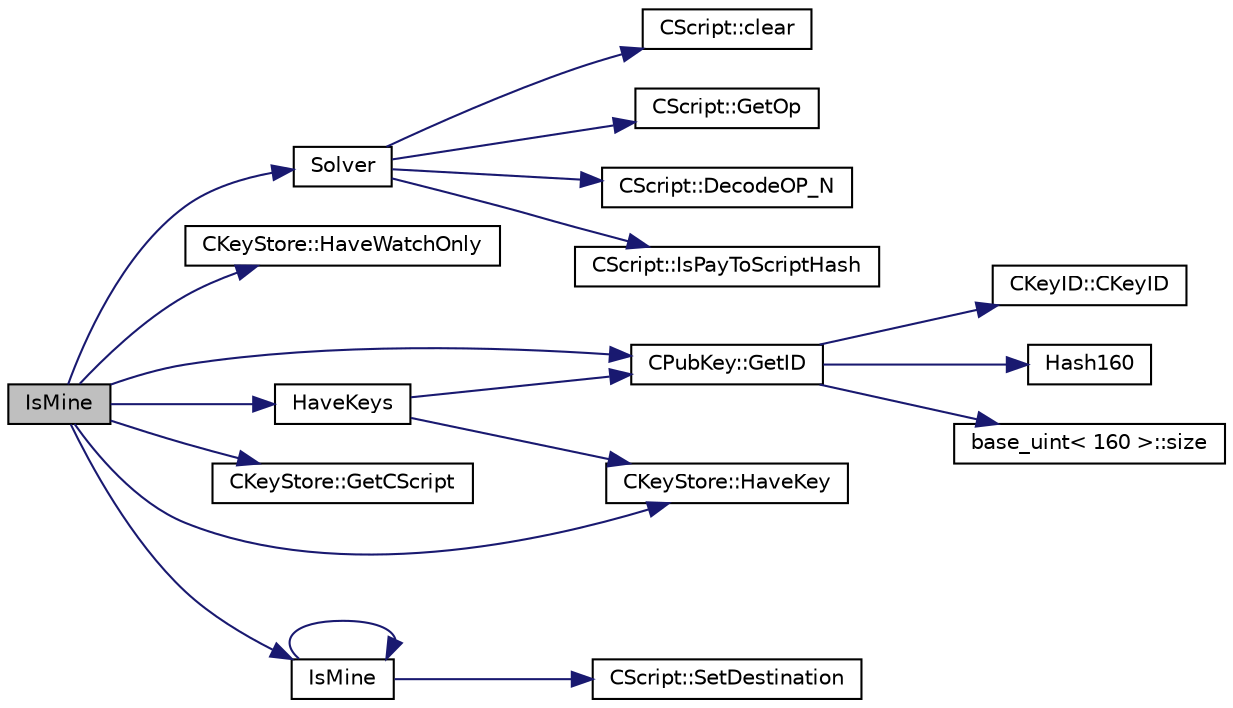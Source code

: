 digraph "IsMine"
{
  edge [fontname="Helvetica",fontsize="10",labelfontname="Helvetica",labelfontsize="10"];
  node [fontname="Helvetica",fontsize="10",shape=record];
  rankdir="LR";
  Node2521 [label="IsMine",height=0.2,width=0.4,color="black", fillcolor="grey75", style="filled", fontcolor="black"];
  Node2521 -> Node2522 [color="midnightblue",fontsize="10",style="solid",fontname="Helvetica"];
  Node2522 [label="Solver",height=0.2,width=0.4,color="black", fillcolor="white", style="filled",URL="$dd/d0f/script_8cpp.html#a6ee6be50bff44464e905680c6fcee6dc"];
  Node2522 -> Node2523 [color="midnightblue",fontsize="10",style="solid",fontname="Helvetica"];
  Node2523 [label="CScript::IsPayToScriptHash",height=0.2,width=0.4,color="black", fillcolor="white", style="filled",URL="$d9/d4b/class_c_script.html#a0c3729c606d318923dc06f95d85a0971"];
  Node2522 -> Node2524 [color="midnightblue",fontsize="10",style="solid",fontname="Helvetica"];
  Node2524 [label="CScript::clear",height=0.2,width=0.4,color="black", fillcolor="white", style="filled",URL="$d9/d4b/class_c_script.html#a7b2baf842621f07c4939408acf63377c"];
  Node2522 -> Node2525 [color="midnightblue",fontsize="10",style="solid",fontname="Helvetica"];
  Node2525 [label="CScript::GetOp",height=0.2,width=0.4,color="black", fillcolor="white", style="filled",URL="$d9/d4b/class_c_script.html#a94635ed93d8d244ec3acfa83f9ecfe5f"];
  Node2522 -> Node2526 [color="midnightblue",fontsize="10",style="solid",fontname="Helvetica"];
  Node2526 [label="CScript::DecodeOP_N",height=0.2,width=0.4,color="black", fillcolor="white", style="filled",URL="$d9/d4b/class_c_script.html#a7f975fca06b3e9a17da8ba23c7647e2e"];
  Node2521 -> Node2527 [color="midnightblue",fontsize="10",style="solid",fontname="Helvetica"];
  Node2527 [label="CKeyStore::HaveWatchOnly",height=0.2,width=0.4,color="black", fillcolor="white", style="filled",URL="$d0/dc3/class_c_key_store.html#a15066cfd57feaffe0b9f4103c9311109"];
  Node2521 -> Node2528 [color="midnightblue",fontsize="10",style="solid",fontname="Helvetica"];
  Node2528 [label="CPubKey::GetID",height=0.2,width=0.4,color="black", fillcolor="white", style="filled",URL="$da/d4e/class_c_pub_key.html#a2675f7e6f72eff68e7a5227289feb021"];
  Node2528 -> Node2529 [color="midnightblue",fontsize="10",style="solid",fontname="Helvetica"];
  Node2529 [label="CKeyID::CKeyID",height=0.2,width=0.4,color="black", fillcolor="white", style="filled",URL="$dd/d88/class_c_key_i_d.html#a01dbd3c37820a2ffe89d106c6a7cf53d"];
  Node2528 -> Node2530 [color="midnightblue",fontsize="10",style="solid",fontname="Helvetica"];
  Node2530 [label="Hash160",height=0.2,width=0.4,color="black", fillcolor="white", style="filled",URL="$db/dfb/hash_8h.html#a4490f70ddae16e9e48460a0416a48a6b"];
  Node2528 -> Node2531 [color="midnightblue",fontsize="10",style="solid",fontname="Helvetica"];
  Node2531 [label="base_uint\< 160 \>::size",height=0.2,width=0.4,color="black", fillcolor="white", style="filled",URL="$da/df7/classbase__uint.html#a1f49b034e686269601ea89b0319b8004"];
  Node2521 -> Node2532 [color="midnightblue",fontsize="10",style="solid",fontname="Helvetica"];
  Node2532 [label="CKeyStore::HaveKey",height=0.2,width=0.4,color="black", fillcolor="white", style="filled",URL="$d0/dc3/class_c_key_store.html#a9398451d4270fae27b29f686a9d43a65"];
  Node2521 -> Node2533 [color="midnightblue",fontsize="10",style="solid",fontname="Helvetica"];
  Node2533 [label="CKeyStore::GetCScript",height=0.2,width=0.4,color="black", fillcolor="white", style="filled",URL="$d0/dc3/class_c_key_store.html#ae6bf4dbeb0705e199250e48aa5d34264"];
  Node2521 -> Node2534 [color="midnightblue",fontsize="10",style="solid",fontname="Helvetica"];
  Node2534 [label="IsMine",height=0.2,width=0.4,color="black", fillcolor="white", style="filled",URL="$dd/d0f/script_8cpp.html#adc59cf67d903c1ba1ef225561b85bfce"];
  Node2534 -> Node2535 [color="midnightblue",fontsize="10",style="solid",fontname="Helvetica"];
  Node2535 [label="CScript::SetDestination",height=0.2,width=0.4,color="black", fillcolor="white", style="filled",URL="$d9/d4b/class_c_script.html#ad1b5a9077241aa06116040c4f1b7c31e"];
  Node2534 -> Node2534 [color="midnightblue",fontsize="10",style="solid",fontname="Helvetica"];
  Node2521 -> Node2536 [color="midnightblue",fontsize="10",style="solid",fontname="Helvetica"];
  Node2536 [label="HaveKeys",height=0.2,width=0.4,color="black", fillcolor="white", style="filled",URL="$dd/d0f/script_8cpp.html#a825478fbb9e96130529467ab5e16047e"];
  Node2536 -> Node2528 [color="midnightblue",fontsize="10",style="solid",fontname="Helvetica"];
  Node2536 -> Node2532 [color="midnightblue",fontsize="10",style="solid",fontname="Helvetica"];
}
